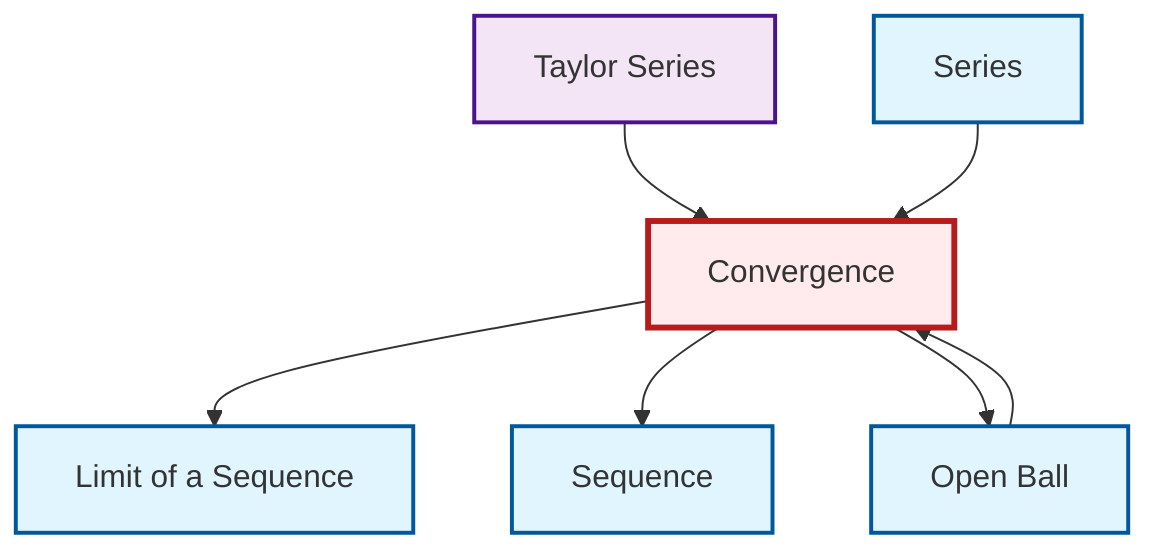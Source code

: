graph TD
    classDef definition fill:#e1f5fe,stroke:#01579b,stroke-width:2px
    classDef theorem fill:#f3e5f5,stroke:#4a148c,stroke-width:2px
    classDef axiom fill:#fff3e0,stroke:#e65100,stroke-width:2px
    classDef example fill:#e8f5e9,stroke:#1b5e20,stroke-width:2px
    classDef current fill:#ffebee,stroke:#b71c1c,stroke-width:3px
    def-series["Series"]:::definition
    def-convergence["Convergence"]:::definition
    thm-taylor-series["Taylor Series"]:::theorem
    def-sequence["Sequence"]:::definition
    def-limit["Limit of a Sequence"]:::definition
    def-open-ball["Open Ball"]:::definition
    def-convergence --> def-limit
    thm-taylor-series --> def-convergence
    def-series --> def-convergence
    def-open-ball --> def-convergence
    def-convergence --> def-sequence
    def-convergence --> def-open-ball
    class def-convergence current
